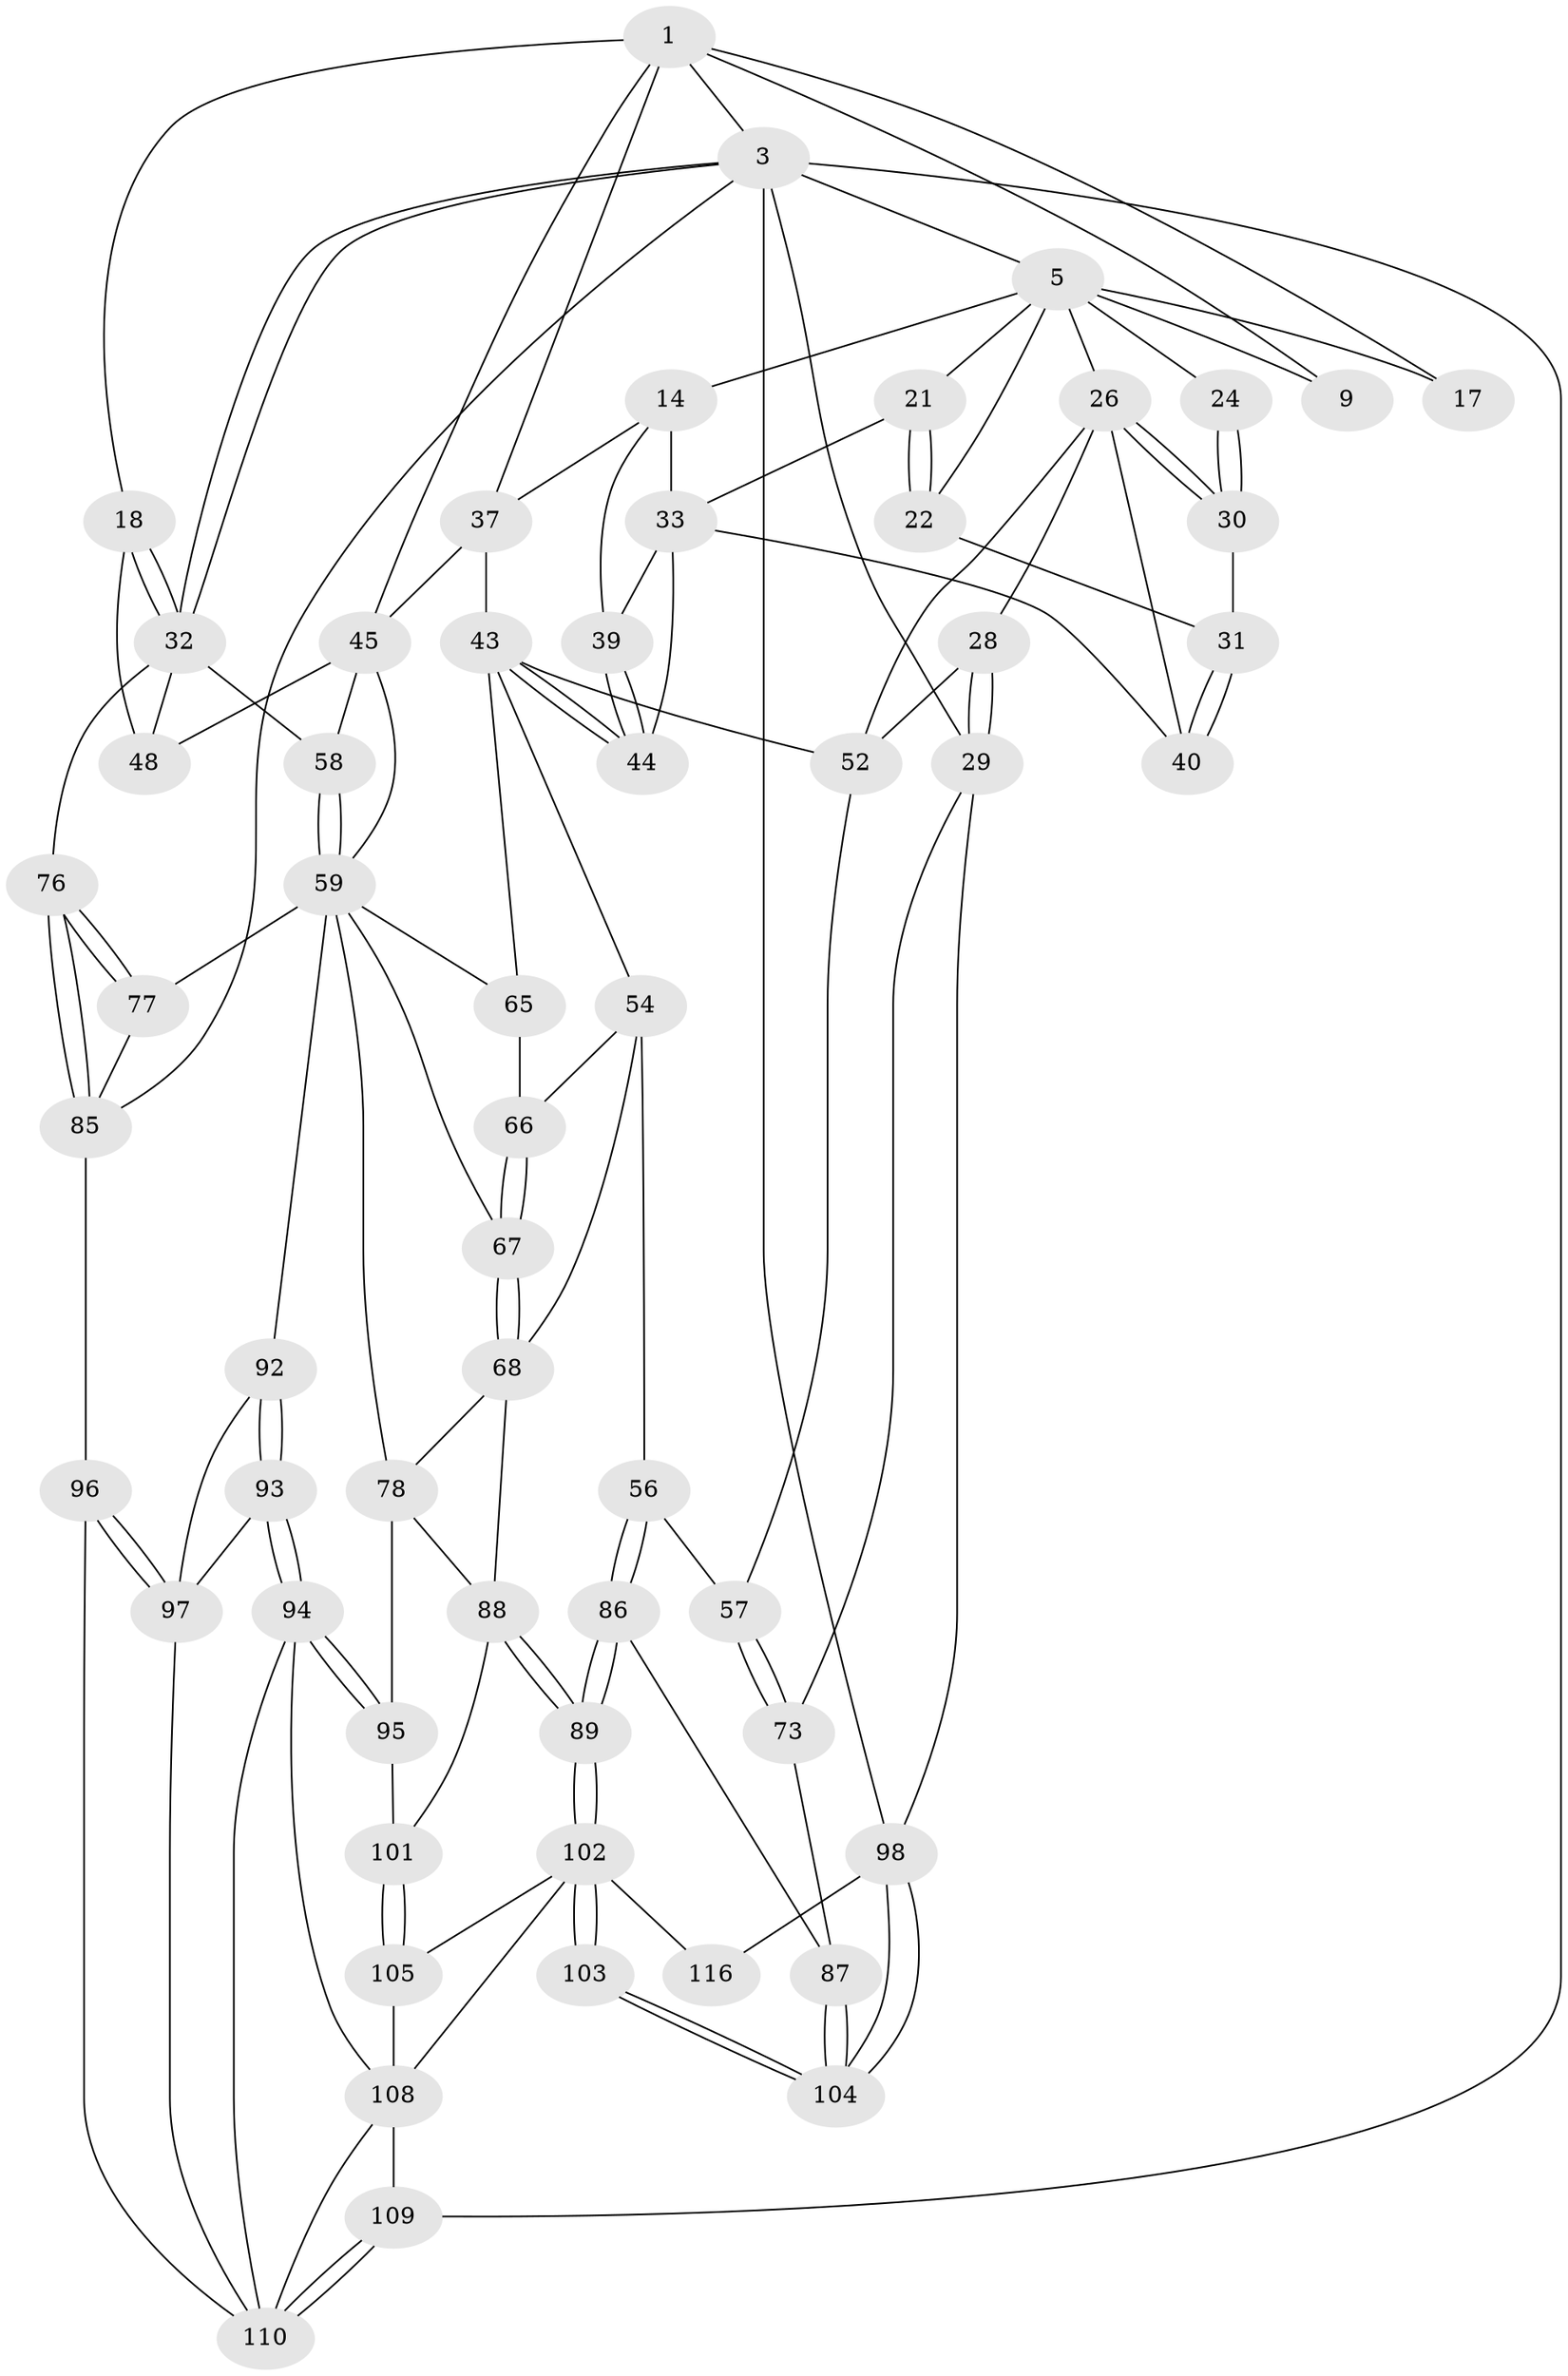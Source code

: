 // original degree distribution, {3: 0.025423728813559324, 4: 0.2542372881355932, 6: 0.2542372881355932, 5: 0.4661016949152542}
// Generated by graph-tools (version 1.1) at 2025/16/03/09/25 04:16:48]
// undirected, 59 vertices, 137 edges
graph export_dot {
graph [start="1"]
  node [color=gray90,style=filled];
  1 [pos="+0.8370714804651902+0",super="+2+10"];
  3 [pos="+1+0",super="+4+84"];
  5 [pos="+0+0",super="+25+6"];
  9 [pos="+0.6937561942403481+0"];
  14 [pos="+0.4587232793390374+0.09421455846516395",super="+15+38"];
  17 [pos="+0.5918200238908846+0.07829971759436326"];
  18 [pos="+0.8857088561836234+0.04324930246438813",super="+19"];
  21 [pos="+0.2667734241472861+0.08046124781894803"];
  22 [pos="+0.22590266342061524+0"];
  24 [pos="+0.0965166445103845+0.05615325084147524"];
  26 [pos="+0.07404932152997472+0.11323453203767923",super="+27"];
  28 [pos="+0+0.2250164410057337"];
  29 [pos="+0+0.22443613226739742",super="+74"];
  30 [pos="+0.08271412255558899+0.11198605138058428"];
  31 [pos="+0.10878871242986593+0.115056851379943"];
  32 [pos="+1+0.23038611137846365",super="+47"];
  33 [pos="+0.3721976563681236+0.16090494197902777",super="+34"];
  37 [pos="+0.5561290316957795+0.1702910944923168",super="+42"];
  39 [pos="+0.4214918950354615+0.16383178554568856"];
  40 [pos="+0.2354966672630737+0.21797525086721273"];
  43 [pos="+0.49886336016611205+0.29732241224115",super="+50"];
  44 [pos="+0.4520125501359725+0.2441881265936909"];
  45 [pos="+0.7524737247731376+0.2357303018357721",super="+49+46"];
  48 [pos="+1+0.32772236225825396"];
  52 [pos="+0.2286450456883204+0.25761685666315887",super="+53"];
  54 [pos="+0.34053351856095027+0.4102912215371633",super="+55"];
  56 [pos="+0.19381099099943594+0.4905581720142506"];
  57 [pos="+0.1906310077474615+0.4880831661483477"];
  58 [pos="+0.8566538199828199+0.36490956008048336",super="+61"];
  59 [pos="+0.6918362573115951+0.42924248090204925",super="+62"];
  65 [pos="+0.4750970399487877+0.33091084372476626"];
  66 [pos="+0.45126585924537993+0.38060600085515556"];
  67 [pos="+0.4426951639809723+0.45799719769516267",super="+70"];
  68 [pos="+0.3428629124361712+0.5487175172155189",super="+69+75"];
  73 [pos="+0+0.6010979658305152"];
  76 [pos="+1+0.5211074464878888"];
  77 [pos="+0.930789891826377+0.5750142803167874",super="+82"];
  78 [pos="+0.5752101603957999+0.64921887254592",super="+79+81"];
  85 [pos="+1+0.5949561384178474",super="+91"];
  86 [pos="+0.18423841967430638+0.6740559699586985"];
  87 [pos="+0.09681471970299375+0.7122975019679113"];
  88 [pos="+0.3361774409304196+0.7041008805357878",super="+90"];
  89 [pos="+0.2720161428224777+0.7610214112031679"];
  92 [pos="+0.8246820582123109+0.6602122105917951"];
  93 [pos="+0.6934670281978023+0.7861119622454409"];
  94 [pos="+0.6523247176709432+0.7928877020006261",super="+107"];
  95 [pos="+0.6028005256621892+0.7256294400905573"];
  96 [pos="+0.9020470030623923+0.8109243337959965"];
  97 [pos="+0.8856958069790962+0.8008331704616175",super="+112"];
  98 [pos="+0+0.6772185771281599",super="+99"];
  101 [pos="+0.45281645004288157+0.7824790705065906"];
  102 [pos="+0.2496375497286041+0.8787481809815743",super="+106"];
  103 [pos="+0.13123803817682453+0.8423017198128739"];
  104 [pos="+0.13041055885323893+0.8410935450715863"];
  105 [pos="+0.439828695840012+0.8228279333998897"];
  108 [pos="+0.5514792310689975+0.9364752246907783",super="+117"];
  109 [pos="+1+1"];
  110 [pos="+1+1",super="+113+111"];
  116 [pos="+0.08998270904714192+1"];
  1 -- 18 [weight=2];
  1 -- 3;
  1 -- 17 [weight=2];
  1 -- 37;
  1 -- 9;
  1 -- 45;
  3 -- 32;
  3 -- 32;
  3 -- 5;
  3 -- 29;
  3 -- 85;
  3 -- 109;
  3 -- 98 [weight=2];
  5 -- 24 [weight=2];
  5 -- 26;
  5 -- 17;
  5 -- 21;
  5 -- 22;
  5 -- 9;
  5 -- 14 [weight=2];
  14 -- 33;
  14 -- 37;
  14 -- 39;
  18 -- 32;
  18 -- 32;
  18 -- 48;
  21 -- 22;
  21 -- 22;
  21 -- 33;
  22 -- 31;
  24 -- 30;
  24 -- 30;
  26 -- 30;
  26 -- 30;
  26 -- 40;
  26 -- 28;
  26 -- 52;
  28 -- 29;
  28 -- 29;
  28 -- 52;
  29 -- 73;
  29 -- 98;
  30 -- 31;
  31 -- 40;
  31 -- 40;
  32 -- 48;
  32 -- 58;
  32 -- 76;
  33 -- 39;
  33 -- 40;
  33 -- 44;
  37 -- 43;
  37 -- 45;
  39 -- 44;
  39 -- 44;
  43 -- 44;
  43 -- 44;
  43 -- 65;
  43 -- 52;
  43 -- 54;
  45 -- 48;
  45 -- 58;
  45 -- 59;
  52 -- 57;
  54 -- 66;
  54 -- 56;
  54 -- 68;
  56 -- 57;
  56 -- 86;
  56 -- 86;
  57 -- 73;
  57 -- 73;
  58 -- 59 [weight=2];
  58 -- 59;
  59 -- 65;
  59 -- 67;
  59 -- 77 [weight=2];
  59 -- 78 [weight=2];
  59 -- 92;
  65 -- 66;
  66 -- 67;
  66 -- 67;
  67 -- 68 [weight=2];
  67 -- 68;
  68 -- 88;
  68 -- 78;
  73 -- 87;
  76 -- 77;
  76 -- 77;
  76 -- 85;
  76 -- 85;
  77 -- 85;
  78 -- 95;
  78 -- 88;
  85 -- 96;
  86 -- 87;
  86 -- 89;
  86 -- 89;
  87 -- 104;
  87 -- 104;
  88 -- 89;
  88 -- 89;
  88 -- 101;
  89 -- 102;
  89 -- 102;
  92 -- 93;
  92 -- 93;
  92 -- 97;
  93 -- 94;
  93 -- 94;
  93 -- 97;
  94 -- 95;
  94 -- 95;
  94 -- 110;
  94 -- 108;
  95 -- 101;
  96 -- 97;
  96 -- 97;
  96 -- 110;
  97 -- 110;
  98 -- 104;
  98 -- 104;
  98 -- 116 [weight=2];
  101 -- 105;
  101 -- 105;
  102 -- 103;
  102 -- 103;
  102 -- 116;
  102 -- 105;
  102 -- 108;
  103 -- 104;
  103 -- 104;
  105 -- 108;
  108 -- 109;
  108 -- 110;
  109 -- 110;
  109 -- 110;
}
